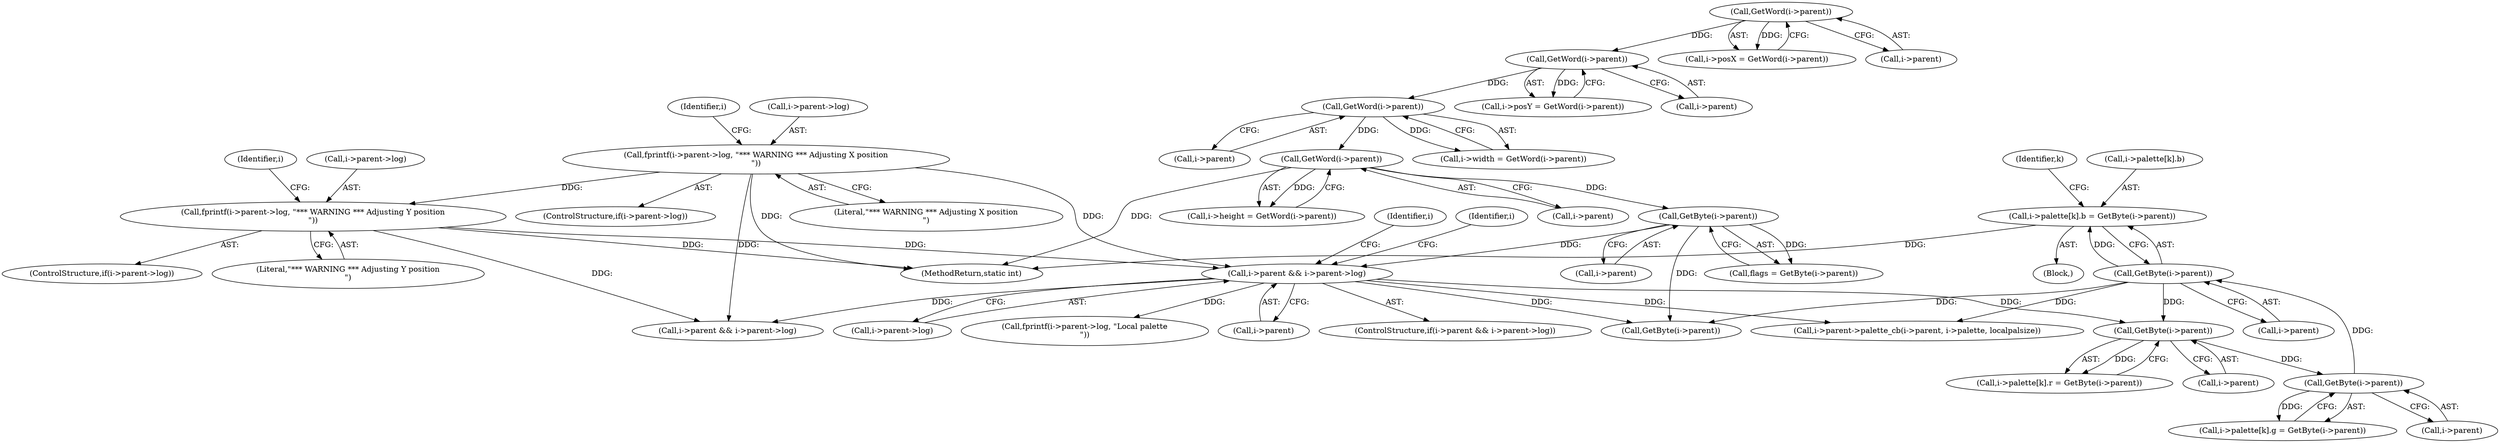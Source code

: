 digraph "0_ngiflib_cf429e0a2fe26b5f01ce0c8e9b79432e94509b6e@array" {
"1000495" [label="(Call,i->palette[k].b = GetByte(i->parent))"];
"1000503" [label="(Call,GetByte(i->parent))"];
"1000491" [label="(Call,GetByte(i->parent))"];
"1000479" [label="(Call,GetByte(i->parent))"];
"1000434" [label="(Call,i->parent && i->parent->log)"];
"1000378" [label="(Call,GetByte(i->parent))"];
"1000188" [label="(Call,GetWord(i->parent))"];
"1000180" [label="(Call,GetWord(i->parent))"];
"1000172" [label="(Call,GetWord(i->parent))"];
"1000164" [label="(Call,GetWord(i->parent))"];
"1000250" [label="(Call,fprintf(i->parent->log, \"*** WARNING *** Adjusting X position\n\"))"];
"1000291" [label="(Call,fprintf(i->parent->log, \"*** WARNING *** Adjusting Y position\n\"))"];
"1000483" [label="(Call,i->palette[k].g = GetByte(i->parent))"];
"1000438" [label="(Call,i->parent->log)"];
"1000244" [label="(ControlStructure,if(i->parent->log))"];
"1000912" [label="(MethodReturn,static int)"];
"1000259" [label="(Identifier,i)"];
"1000180" [label="(Call,GetWord(i->parent))"];
"1000554" [label="(Call,GetByte(i->parent))"];
"1000452" [label="(Identifier,i)"];
"1000443" [label="(Call,fprintf(i->parent->log, \"Local palette\n\"))"];
"1000168" [label="(Call,i->posY = GetWord(i->parent))"];
"1000504" [label="(Call,i->parent)"];
"1000173" [label="(Call,i->parent)"];
"1000251" [label="(Call,i->parent->log)"];
"1000559" [label="(Call,i->parent && i->parent->log)"];
"1000300" [label="(Identifier,i)"];
"1000176" [label="(Call,i->width = GetWord(i->parent))"];
"1000491" [label="(Call,GetByte(i->parent))"];
"1000164" [label="(Call,GetWord(i->parent))"];
"1000160" [label="(Call,i->posX = GetWord(i->parent))"];
"1000469" [label="(Identifier,k)"];
"1000471" [label="(Call,i->palette[k].r = GetByte(i->parent))"];
"1000496" [label="(Call,i->palette[k].b)"];
"1000165" [label="(Call,i->parent)"];
"1000513" [label="(Call,i->parent->palette_cb(i->parent, i->palette, localpalsize))"];
"1000378" [label="(Call,GetByte(i->parent))"];
"1000495" [label="(Call,i->palette[k].b = GetByte(i->parent))"];
"1000297" [label="(Literal,\"*** WARNING *** Adjusting Y position\n\")"];
"1000376" [label="(Call,flags = GetByte(i->parent))"];
"1000492" [label="(Call,i->parent)"];
"1000470" [label="(Block,)"];
"1000184" [label="(Call,i->height = GetWord(i->parent))"];
"1000189" [label="(Call,i->parent)"];
"1000479" [label="(Call,GetByte(i->parent))"];
"1000292" [label="(Call,i->parent->log)"];
"1000433" [label="(ControlStructure,if(i->parent && i->parent->log))"];
"1000285" [label="(ControlStructure,if(i->parent->log))"];
"1000256" [label="(Literal,\"*** WARNING *** Adjusting X position\n\")"];
"1000188" [label="(Call,GetWord(i->parent))"];
"1000250" [label="(Call,fprintf(i->parent->log, \"*** WARNING *** Adjusting X position\n\"))"];
"1000434" [label="(Call,i->parent && i->parent->log)"];
"1000181" [label="(Call,i->parent)"];
"1000435" [label="(Call,i->parent)"];
"1000291" [label="(Call,fprintf(i->parent->log, \"*** WARNING *** Adjusting Y position\n\"))"];
"1000503" [label="(Call,GetByte(i->parent))"];
"1000379" [label="(Call,i->parent)"];
"1000172" [label="(Call,GetWord(i->parent))"];
"1000446" [label="(Identifier,i)"];
"1000480" [label="(Call,i->parent)"];
"1000495" -> "1000470"  [label="AST: "];
"1000495" -> "1000503"  [label="CFG: "];
"1000496" -> "1000495"  [label="AST: "];
"1000503" -> "1000495"  [label="AST: "];
"1000469" -> "1000495"  [label="CFG: "];
"1000495" -> "1000912"  [label="DDG: "];
"1000503" -> "1000495"  [label="DDG: "];
"1000503" -> "1000504"  [label="CFG: "];
"1000504" -> "1000503"  [label="AST: "];
"1000503" -> "1000479"  [label="DDG: "];
"1000491" -> "1000503"  [label="DDG: "];
"1000503" -> "1000513"  [label="DDG: "];
"1000503" -> "1000554"  [label="DDG: "];
"1000491" -> "1000483"  [label="AST: "];
"1000491" -> "1000492"  [label="CFG: "];
"1000492" -> "1000491"  [label="AST: "];
"1000483" -> "1000491"  [label="CFG: "];
"1000491" -> "1000483"  [label="DDG: "];
"1000479" -> "1000491"  [label="DDG: "];
"1000479" -> "1000471"  [label="AST: "];
"1000479" -> "1000480"  [label="CFG: "];
"1000480" -> "1000479"  [label="AST: "];
"1000471" -> "1000479"  [label="CFG: "];
"1000479" -> "1000471"  [label="DDG: "];
"1000434" -> "1000479"  [label="DDG: "];
"1000434" -> "1000433"  [label="AST: "];
"1000434" -> "1000435"  [label="CFG: "];
"1000434" -> "1000438"  [label="CFG: "];
"1000435" -> "1000434"  [label="AST: "];
"1000438" -> "1000434"  [label="AST: "];
"1000446" -> "1000434"  [label="CFG: "];
"1000452" -> "1000434"  [label="CFG: "];
"1000378" -> "1000434"  [label="DDG: "];
"1000250" -> "1000434"  [label="DDG: "];
"1000291" -> "1000434"  [label="DDG: "];
"1000434" -> "1000443"  [label="DDG: "];
"1000434" -> "1000513"  [label="DDG: "];
"1000434" -> "1000554"  [label="DDG: "];
"1000434" -> "1000559"  [label="DDG: "];
"1000378" -> "1000376"  [label="AST: "];
"1000378" -> "1000379"  [label="CFG: "];
"1000379" -> "1000378"  [label="AST: "];
"1000376" -> "1000378"  [label="CFG: "];
"1000378" -> "1000376"  [label="DDG: "];
"1000188" -> "1000378"  [label="DDG: "];
"1000378" -> "1000554"  [label="DDG: "];
"1000188" -> "1000184"  [label="AST: "];
"1000188" -> "1000189"  [label="CFG: "];
"1000189" -> "1000188"  [label="AST: "];
"1000184" -> "1000188"  [label="CFG: "];
"1000188" -> "1000912"  [label="DDG: "];
"1000188" -> "1000184"  [label="DDG: "];
"1000180" -> "1000188"  [label="DDG: "];
"1000180" -> "1000176"  [label="AST: "];
"1000180" -> "1000181"  [label="CFG: "];
"1000181" -> "1000180"  [label="AST: "];
"1000176" -> "1000180"  [label="CFG: "];
"1000180" -> "1000176"  [label="DDG: "];
"1000172" -> "1000180"  [label="DDG: "];
"1000172" -> "1000168"  [label="AST: "];
"1000172" -> "1000173"  [label="CFG: "];
"1000173" -> "1000172"  [label="AST: "];
"1000168" -> "1000172"  [label="CFG: "];
"1000172" -> "1000168"  [label="DDG: "];
"1000164" -> "1000172"  [label="DDG: "];
"1000164" -> "1000160"  [label="AST: "];
"1000164" -> "1000165"  [label="CFG: "];
"1000165" -> "1000164"  [label="AST: "];
"1000160" -> "1000164"  [label="CFG: "];
"1000164" -> "1000160"  [label="DDG: "];
"1000250" -> "1000244"  [label="AST: "];
"1000250" -> "1000256"  [label="CFG: "];
"1000251" -> "1000250"  [label="AST: "];
"1000256" -> "1000250"  [label="AST: "];
"1000259" -> "1000250"  [label="CFG: "];
"1000250" -> "1000912"  [label="DDG: "];
"1000250" -> "1000291"  [label="DDG: "];
"1000250" -> "1000559"  [label="DDG: "];
"1000291" -> "1000285"  [label="AST: "];
"1000291" -> "1000297"  [label="CFG: "];
"1000292" -> "1000291"  [label="AST: "];
"1000297" -> "1000291"  [label="AST: "];
"1000300" -> "1000291"  [label="CFG: "];
"1000291" -> "1000912"  [label="DDG: "];
"1000291" -> "1000559"  [label="DDG: "];
}

